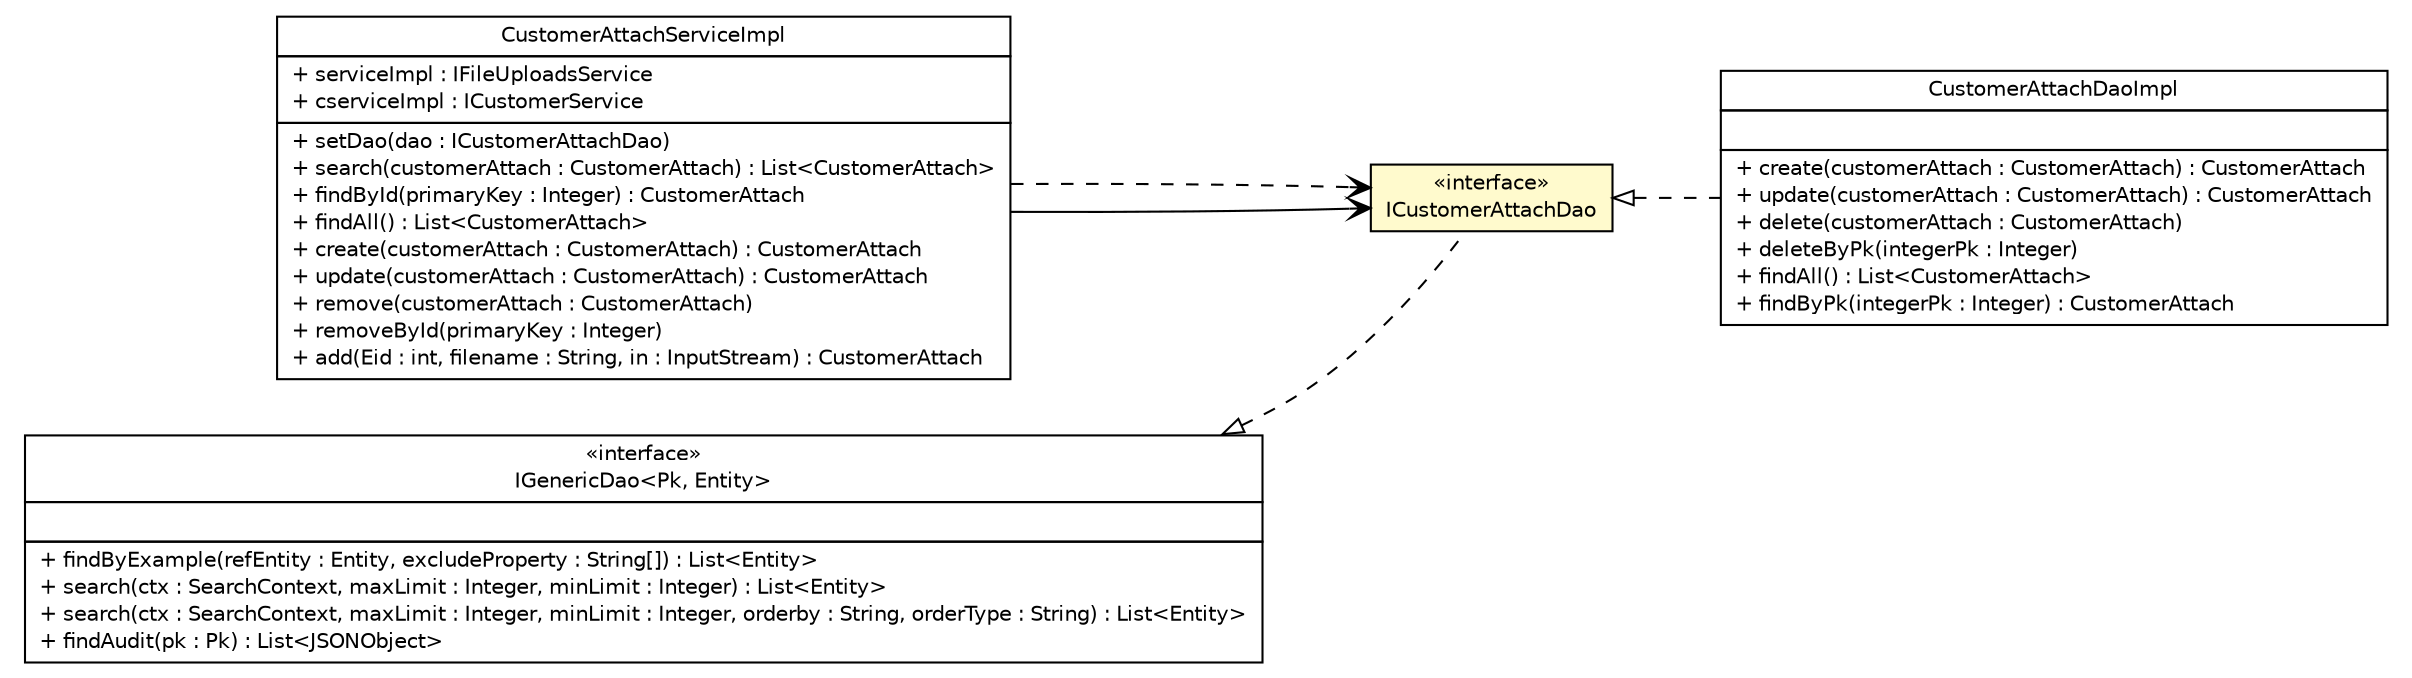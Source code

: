 #!/usr/local/bin/dot
#
# Class diagram 
# Generated by UMLGraph version 5.1 (http://www.umlgraph.org/)
#

digraph G {
	edge [fontname="Helvetica",fontsize=10,labelfontname="Helvetica",labelfontsize=10];
	node [fontname="Helvetica",fontsize=10,shape=plaintext];
	nodesep=0.25;
	ranksep=0.5;
	rankdir=LR;
	// com.inn.headstartdemo.service.impl.CustomerAttachServiceImpl
	c61688 [label=<<table title="com.inn.headstartdemo.service.impl.CustomerAttachServiceImpl" border="0" cellborder="1" cellspacing="0" cellpadding="2" port="p" href="../service/impl/CustomerAttachServiceImpl.html">
		<tr><td><table border="0" cellspacing="0" cellpadding="1">
<tr><td align="center" balign="center"> CustomerAttachServiceImpl </td></tr>
		</table></td></tr>
		<tr><td><table border="0" cellspacing="0" cellpadding="1">
<tr><td align="left" balign="left"> + serviceImpl : IFileUploadsService </td></tr>
<tr><td align="left" balign="left"> + cserviceImpl : ICustomerService </td></tr>
		</table></td></tr>
		<tr><td><table border="0" cellspacing="0" cellpadding="1">
<tr><td align="left" balign="left"> + setDao(dao : ICustomerAttachDao) </td></tr>
<tr><td align="left" balign="left"> + search(customerAttach : CustomerAttach) : List&lt;CustomerAttach&gt; </td></tr>
<tr><td align="left" balign="left"> + findById(primaryKey : Integer) : CustomerAttach </td></tr>
<tr><td align="left" balign="left"> + findAll() : List&lt;CustomerAttach&gt; </td></tr>
<tr><td align="left" balign="left"> + create(customerAttach : CustomerAttach) : CustomerAttach </td></tr>
<tr><td align="left" balign="left"> + update(customerAttach : CustomerAttach) : CustomerAttach </td></tr>
<tr><td align="left" balign="left"> + remove(customerAttach : CustomerAttach) </td></tr>
<tr><td align="left" balign="left"> + removeById(primaryKey : Integer) </td></tr>
<tr><td align="left" balign="left"> + add(Eid : int, filename : String, in : InputStream) : CustomerAttach </td></tr>
		</table></td></tr>
		</table>>, fontname="Helvetica", fontcolor="black", fontsize=10.0];
	// com.inn.headstartdemo.dao.ICustomerAttachDao
	c61803 [label=<<table title="com.inn.headstartdemo.dao.ICustomerAttachDao" border="0" cellborder="1" cellspacing="0" cellpadding="2" port="p" bgcolor="lemonChiffon" href="./ICustomerAttachDao.html">
		<tr><td><table border="0" cellspacing="0" cellpadding="1">
<tr><td align="center" balign="center"> &#171;interface&#187; </td></tr>
<tr><td align="center" balign="center"> ICustomerAttachDao </td></tr>
		</table></td></tr>
		</table>>, fontname="Helvetica", fontcolor="black", fontsize=10.0];
	// com.inn.headstartdemo.dao.generic.IGenericDao<Pk, Entity>
	c61816 [label=<<table title="com.inn.headstartdemo.dao.generic.IGenericDao" border="0" cellborder="1" cellspacing="0" cellpadding="2" port="p" href="./generic/IGenericDao.html">
		<tr><td><table border="0" cellspacing="0" cellpadding="1">
<tr><td align="center" balign="center"> &#171;interface&#187; </td></tr>
<tr><td align="center" balign="center"> IGenericDao&lt;Pk, Entity&gt; </td></tr>
		</table></td></tr>
		<tr><td><table border="0" cellspacing="0" cellpadding="1">
<tr><td align="left" balign="left">  </td></tr>
		</table></td></tr>
		<tr><td><table border="0" cellspacing="0" cellpadding="1">
<tr><td align="left" balign="left"> + findByExample(refEntity : Entity, excludeProperty : String[]) : List&lt;Entity&gt; </td></tr>
<tr><td align="left" balign="left"> + search(ctx : SearchContext, maxLimit : Integer, minLimit : Integer) : List&lt;Entity&gt; </td></tr>
<tr><td align="left" balign="left"> + search(ctx : SearchContext, maxLimit : Integer, minLimit : Integer, orderby : String, orderType : String) : List&lt;Entity&gt; </td></tr>
<tr><td align="left" balign="left"> + findAudit(pk : Pk) : List&lt;JSONObject&gt; </td></tr>
		</table></td></tr>
		</table>>, fontname="Helvetica", fontcolor="black", fontsize=10.0];
	// com.inn.headstartdemo.dao.impl.CustomerAttachDaoImpl
	c61846 [label=<<table title="com.inn.headstartdemo.dao.impl.CustomerAttachDaoImpl" border="0" cellborder="1" cellspacing="0" cellpadding="2" port="p" href="./impl/CustomerAttachDaoImpl.html">
		<tr><td><table border="0" cellspacing="0" cellpadding="1">
<tr><td align="center" balign="center"> CustomerAttachDaoImpl </td></tr>
		</table></td></tr>
		<tr><td><table border="0" cellspacing="0" cellpadding="1">
<tr><td align="left" balign="left">  </td></tr>
		</table></td></tr>
		<tr><td><table border="0" cellspacing="0" cellpadding="1">
<tr><td align="left" balign="left"> + create(customerAttach : CustomerAttach) : CustomerAttach </td></tr>
<tr><td align="left" balign="left"> + update(customerAttach : CustomerAttach) : CustomerAttach </td></tr>
<tr><td align="left" balign="left"> + delete(customerAttach : CustomerAttach) </td></tr>
<tr><td align="left" balign="left"> + deleteByPk(integerPk : Integer) </td></tr>
<tr><td align="left" balign="left"> + findAll() : List&lt;CustomerAttach&gt; </td></tr>
<tr><td align="left" balign="left"> + findByPk(integerPk : Integer) : CustomerAttach </td></tr>
		</table></td></tr>
		</table>>, fontname="Helvetica", fontcolor="black", fontsize=10.0];
	//com.inn.headstartdemo.dao.ICustomerAttachDao implements com.inn.headstartdemo.dao.generic.IGenericDao<Pk, Entity>
	c61816:p -> c61803:p [dir=back,arrowtail=empty,style=dashed];
	//com.inn.headstartdemo.dao.impl.CustomerAttachDaoImpl implements com.inn.headstartdemo.dao.ICustomerAttachDao
	c61803:p -> c61846:p [dir=back,arrowtail=empty,style=dashed];
	// com.inn.headstartdemo.service.impl.CustomerAttachServiceImpl NAVASSOC com.inn.headstartdemo.dao.ICustomerAttachDao
	c61688:p -> c61803:p [taillabel="", label="", headlabel="", fontname="Helvetica", fontcolor="black", fontsize=10.0, color="black", arrowhead=open];
	// com.inn.headstartdemo.service.impl.CustomerAttachServiceImpl DEPEND com.inn.headstartdemo.dao.ICustomerAttachDao
	c61688:p -> c61803:p [taillabel="", label="", headlabel="", fontname="Helvetica", fontcolor="black", fontsize=10.0, color="black", arrowhead=open, style=dashed];
}

